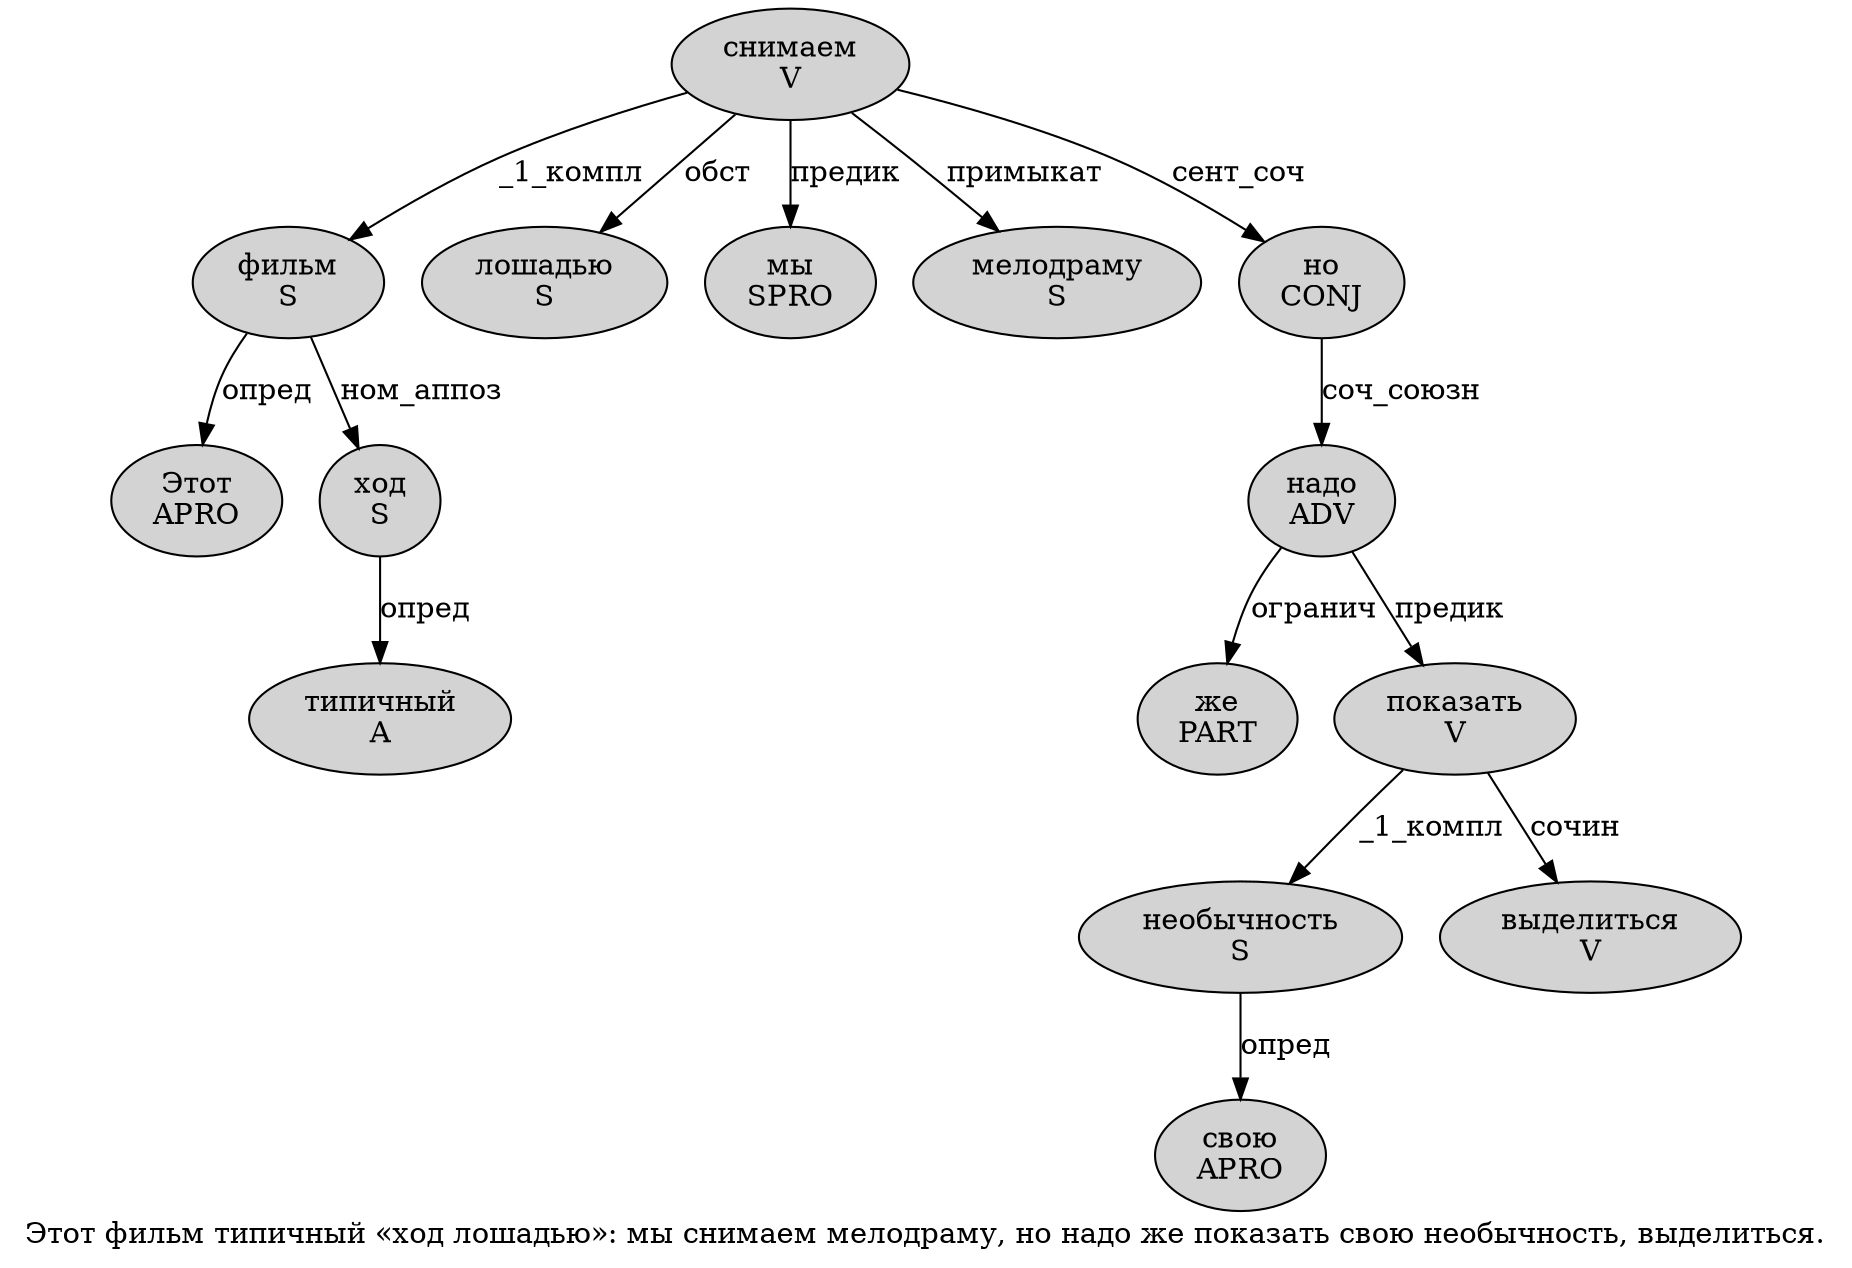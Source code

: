 digraph SENTENCE_3132 {
	graph [label="Этот фильм типичный «ход лошадью»: мы снимаем мелодраму, но надо же показать свою необычность, выделиться."]
	node [style=filled]
		0 [label="Этот
APRO" color="" fillcolor=lightgray penwidth=1 shape=ellipse]
		1 [label="фильм
S" color="" fillcolor=lightgray penwidth=1 shape=ellipse]
		2 [label="типичный
A" color="" fillcolor=lightgray penwidth=1 shape=ellipse]
		4 [label="ход
S" color="" fillcolor=lightgray penwidth=1 shape=ellipse]
		5 [label="лошадью
S" color="" fillcolor=lightgray penwidth=1 shape=ellipse]
		8 [label="мы
SPRO" color="" fillcolor=lightgray penwidth=1 shape=ellipse]
		9 [label="снимаем
V" color="" fillcolor=lightgray penwidth=1 shape=ellipse]
		10 [label="мелодраму
S" color="" fillcolor=lightgray penwidth=1 shape=ellipse]
		12 [label="но
CONJ" color="" fillcolor=lightgray penwidth=1 shape=ellipse]
		13 [label="надо
ADV" color="" fillcolor=lightgray penwidth=1 shape=ellipse]
		14 [label="же
PART" color="" fillcolor=lightgray penwidth=1 shape=ellipse]
		15 [label="показать
V" color="" fillcolor=lightgray penwidth=1 shape=ellipse]
		16 [label="свою
APRO" color="" fillcolor=lightgray penwidth=1 shape=ellipse]
		17 [label="необычность
S" color="" fillcolor=lightgray penwidth=1 shape=ellipse]
		19 [label="выделиться
V" color="" fillcolor=lightgray penwidth=1 shape=ellipse]
			12 -> 13 [label="соч_союзн"]
			1 -> 0 [label="опред"]
			1 -> 4 [label="ном_аппоз"]
			13 -> 14 [label="огранич"]
			13 -> 15 [label="предик"]
			17 -> 16 [label="опред"]
			15 -> 17 [label="_1_компл"]
			15 -> 19 [label="сочин"]
			9 -> 1 [label="_1_компл"]
			9 -> 5 [label="обст"]
			9 -> 8 [label="предик"]
			9 -> 10 [label="примыкат"]
			9 -> 12 [label="сент_соч"]
			4 -> 2 [label="опред"]
}